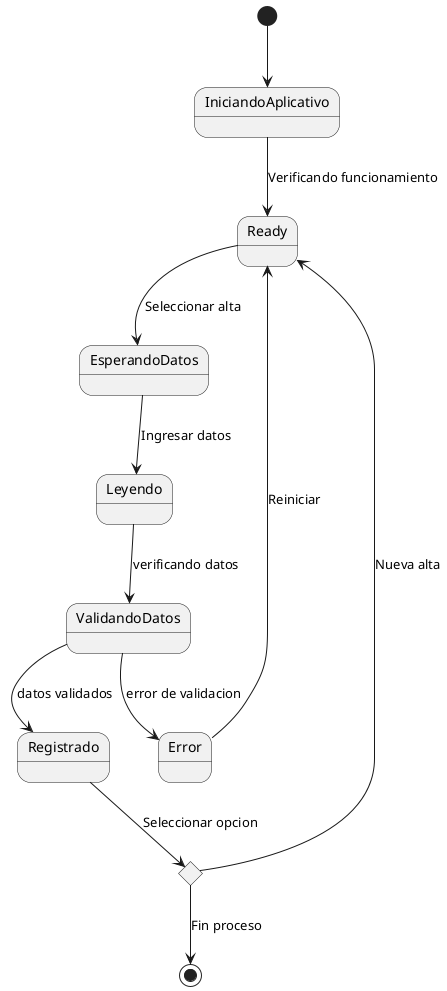 @startuml

[*] --> IniciandoAplicativo

    IniciandoAplicativo --> Ready: Verificando funcionamiento

    Ready --> EsperandoDatos: Seleccionar alta
    
    EsperandoDatos --> Leyendo: Ingresar datos

    Leyendo --> ValidandoDatos: verificando datos
    
    ValidandoDatos --> Error: error de validacion
    
    ValidandoDatos --> Registrado: datos validados
    
    Error --> Ready: Reiniciar
    
    state c <<choice>>
    
    Registrado --> c: Seleccionar opcion
    
    c --> [*]: Fin proceso
    
    c --> Ready: Nueva alta


@enduml
